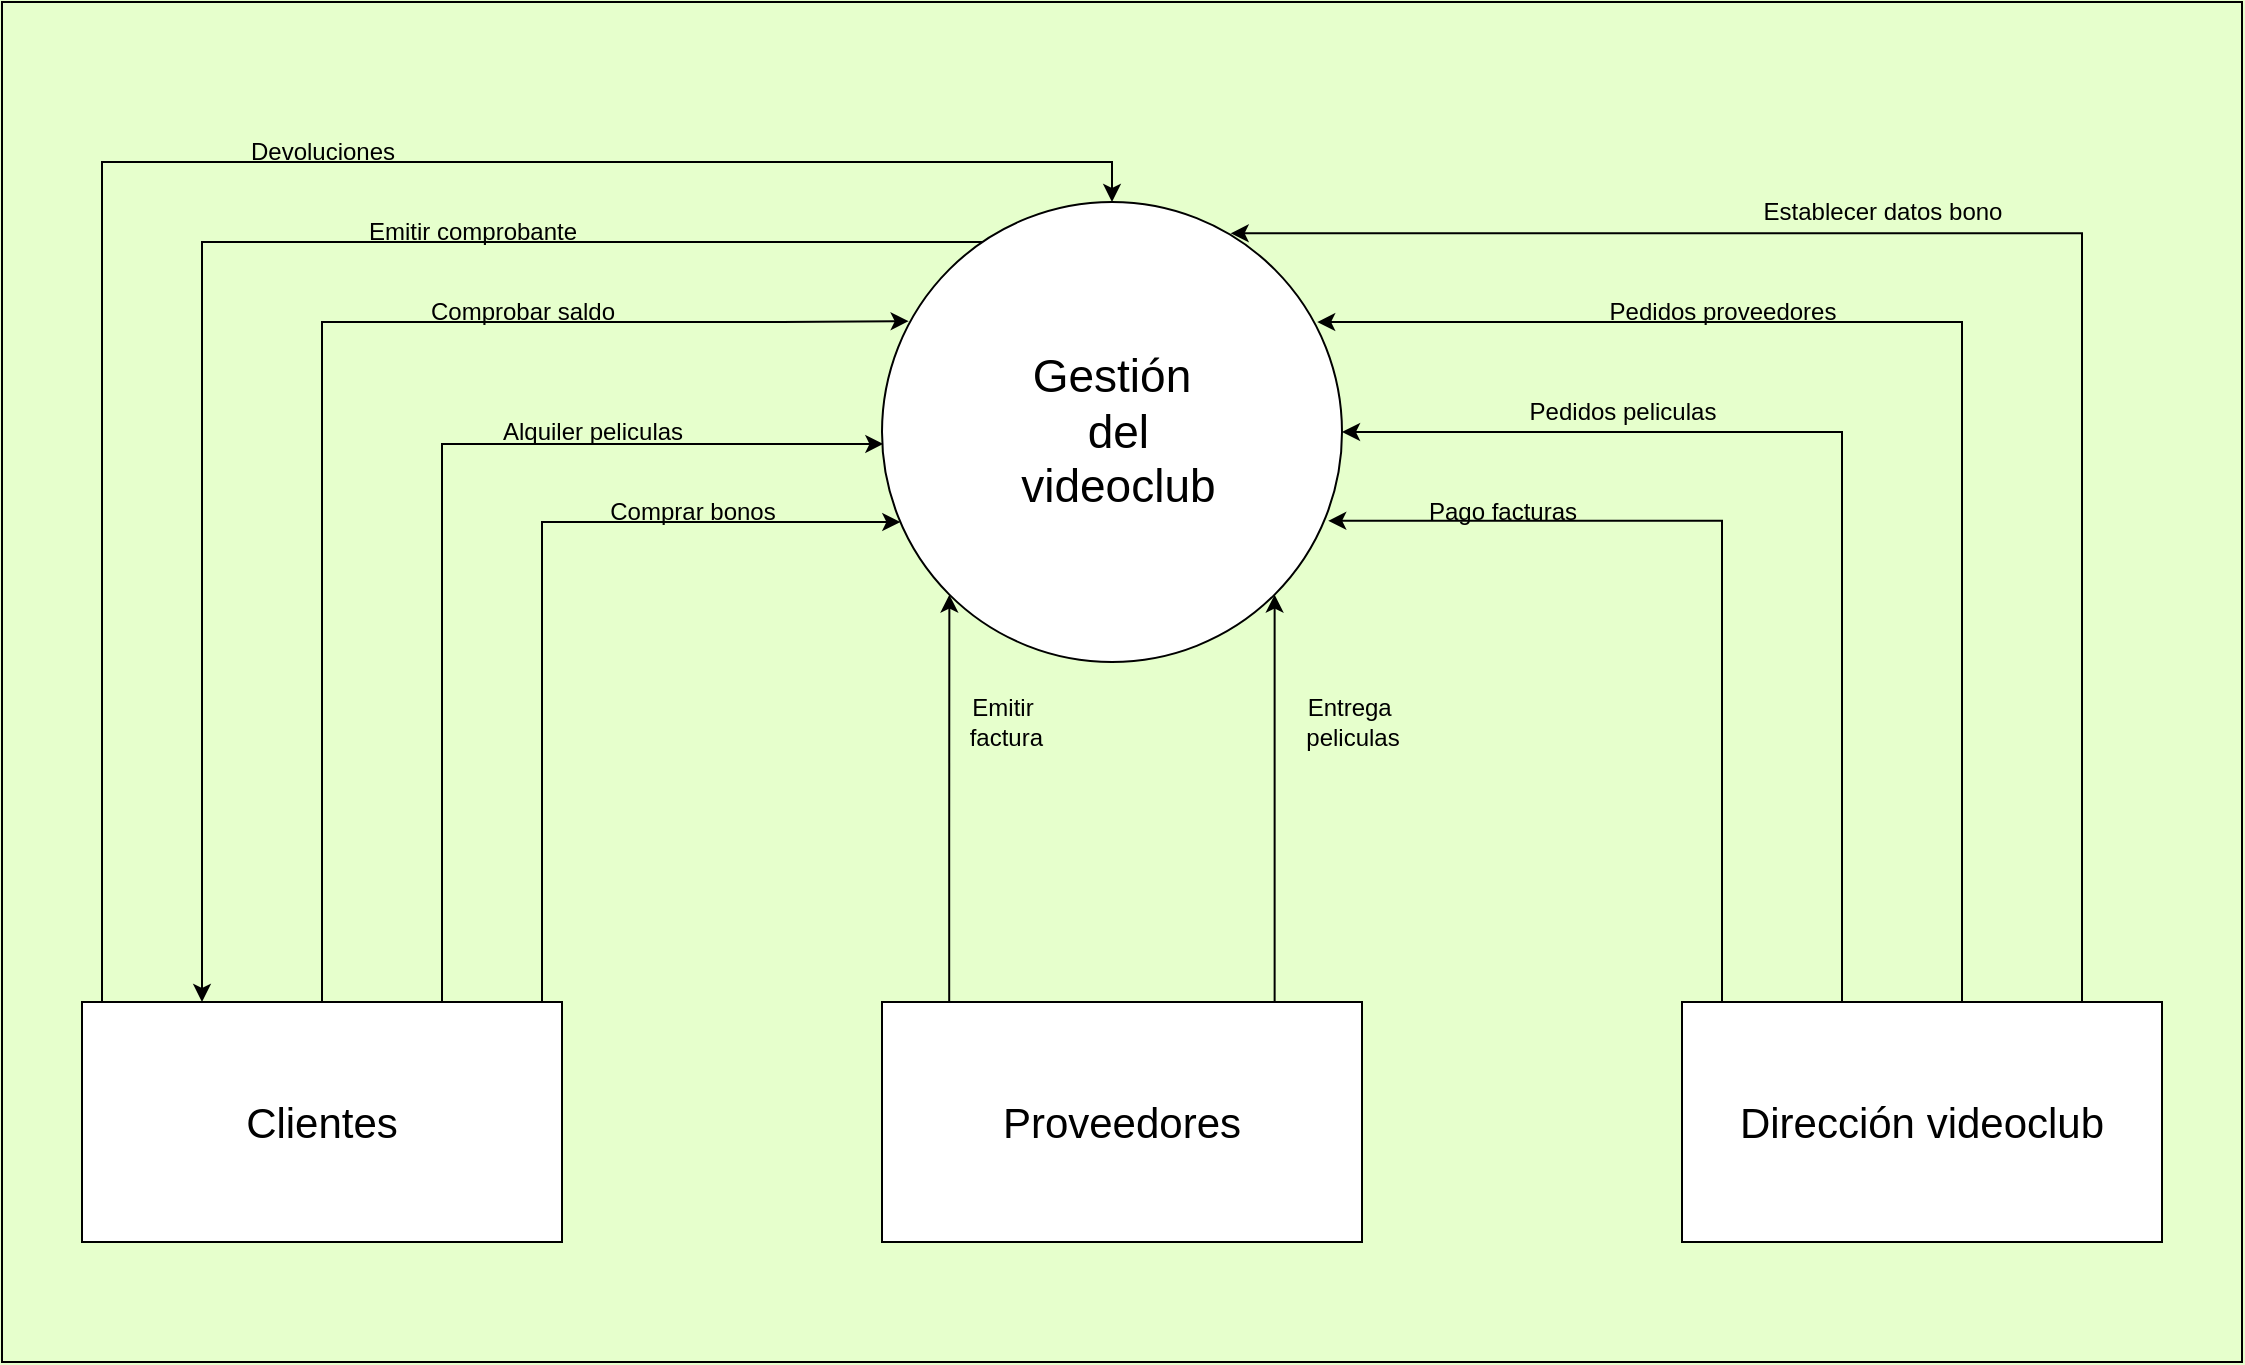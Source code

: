 <mxfile version="23.1.4" type="device">
  <diagram name="Página-1" id="EmJALiMdoSDPTrJ1RiPm">
    <mxGraphModel dx="1165" dy="588" grid="1" gridSize="10" guides="1" tooltips="1" connect="1" arrows="1" fold="1" page="1" pageScale="1" pageWidth="1169" pageHeight="827" background="#E6FFCC" math="0" shadow="0">
      <root>
        <mxCell id="0" />
        <mxCell id="1" parent="0" />
        <mxCell id="YE4T8GTn03a8acSIZcWk-19" value="" style="rounded=0;whiteSpace=wrap;html=1;fillColor=none;" vertex="1" parent="1">
          <mxGeometry x="40" y="80" width="1120" height="680" as="geometry" />
        </mxCell>
        <mxCell id="YE4T8GTn03a8acSIZcWk-8" style="edgeStyle=orthogonalEdgeStyle;rounded=0;orthogonalLoop=1;jettySize=auto;html=1;exitX=0.5;exitY=0;exitDx=0;exitDy=0;entryX=0.044;entryY=0;entryDx=0;entryDy=0;entryPerimeter=0;startArrow=classic;startFill=1;endArrow=none;endFill=0;" edge="1" parent="1" source="dgO8ZEKT8CytuHklvyCe-1" target="dgO8ZEKT8CytuHklvyCe-3">
          <mxGeometry relative="1" as="geometry">
            <mxPoint x="100" y="610" as="targetPoint" />
            <Array as="points">
              <mxPoint x="595" y="160" />
              <mxPoint x="90" y="160" />
              <mxPoint x="90" y="610" />
              <mxPoint x="91" y="610" />
            </Array>
          </mxGeometry>
        </mxCell>
        <mxCell id="dgO8ZEKT8CytuHklvyCe-1" value="&lt;div style=&quot;font-size: 23px;&quot;&gt;&lt;font style=&quot;font-size: 23px;&quot;&gt;Gestión&lt;/font&gt;&lt;/div&gt;&lt;div style=&quot;font-size: 23px;&quot;&gt;&lt;font style=&quot;font-size: 23px;&quot;&gt;&amp;nbsp;del&lt;/font&gt;&lt;/div&gt;&lt;div style=&quot;font-size: 23px;&quot;&gt;&lt;font style=&quot;font-size: 23px;&quot;&gt;&amp;nbsp;videoclub&lt;/font&gt;&lt;/div&gt;" style="ellipse;whiteSpace=wrap;html=1;aspect=fixed;" parent="1" vertex="1">
          <mxGeometry x="480" y="180" width="230" height="230" as="geometry" />
        </mxCell>
        <mxCell id="YE4T8GTn03a8acSIZcWk-4" style="edgeStyle=orthogonalEdgeStyle;rounded=0;orthogonalLoop=1;jettySize=auto;html=1;exitX=1;exitY=0;exitDx=0;exitDy=0;" edge="1" parent="1" source="dgO8ZEKT8CytuHklvyCe-3" target="dgO8ZEKT8CytuHklvyCe-1">
          <mxGeometry relative="1" as="geometry">
            <mxPoint x="470" y="340" as="targetPoint" />
            <Array as="points">
              <mxPoint x="310" y="660" />
              <mxPoint x="310" y="340" />
            </Array>
          </mxGeometry>
        </mxCell>
        <mxCell id="YE4T8GTn03a8acSIZcWk-5" style="edgeStyle=orthogonalEdgeStyle;rounded=0;orthogonalLoop=1;jettySize=auto;html=1;exitX=0.75;exitY=0;exitDx=0;exitDy=0;entryX=0.003;entryY=0.526;entryDx=0;entryDy=0;entryPerimeter=0;" edge="1" parent="1" source="dgO8ZEKT8CytuHklvyCe-3" target="dgO8ZEKT8CytuHklvyCe-1">
          <mxGeometry relative="1" as="geometry">
            <mxPoint x="260" y="620.61" as="sourcePoint" />
            <mxPoint x="470" y="320" as="targetPoint" />
            <Array as="points">
              <mxPoint x="260" y="301" />
            </Array>
          </mxGeometry>
        </mxCell>
        <mxCell id="YE4T8GTn03a8acSIZcWk-6" style="edgeStyle=orthogonalEdgeStyle;rounded=0;orthogonalLoop=1;jettySize=auto;html=1;exitX=0.5;exitY=0;exitDx=0;exitDy=0;entryX=0.058;entryY=0.259;entryDx=0;entryDy=0;entryPerimeter=0;" edge="1" parent="1" target="dgO8ZEKT8CytuHklvyCe-1">
          <mxGeometry relative="1" as="geometry">
            <mxPoint x="90" y="660" as="sourcePoint" />
            <mxPoint x="430" y="250" as="targetPoint" />
            <Array as="points">
              <mxPoint x="200" y="660" />
              <mxPoint x="200" y="240" />
              <mxPoint x="430" y="240" />
            </Array>
          </mxGeometry>
        </mxCell>
        <mxCell id="YE4T8GTn03a8acSIZcWk-7" style="edgeStyle=orthogonalEdgeStyle;rounded=0;orthogonalLoop=1;jettySize=auto;html=1;exitX=0.25;exitY=0;exitDx=0;exitDy=0;startArrow=classic;startFill=1;endArrow=none;endFill=0;" edge="1" parent="1" source="dgO8ZEKT8CytuHklvyCe-3" target="dgO8ZEKT8CytuHklvyCe-1">
          <mxGeometry relative="1" as="geometry">
            <Array as="points">
              <mxPoint x="140" y="200" />
            </Array>
          </mxGeometry>
        </mxCell>
        <mxCell id="dgO8ZEKT8CytuHklvyCe-3" value="&lt;font style=&quot;font-size: 21px;&quot;&gt;Clientes&lt;/font&gt;" style="rounded=0;whiteSpace=wrap;html=1;" parent="1" vertex="1">
          <mxGeometry x="80" y="580" width="240" height="120" as="geometry" />
        </mxCell>
        <mxCell id="dgO8ZEKT8CytuHklvyCe-7" value="&lt;div&gt;Alquiler peliculas&lt;/div&gt;" style="text;html=1;align=center;verticalAlign=middle;resizable=0;points=[];autosize=1;strokeColor=none;fillColor=none;rotation=0;" parent="1" vertex="1">
          <mxGeometry x="280" y="280" width="110" height="30" as="geometry" />
        </mxCell>
        <mxCell id="dgO8ZEKT8CytuHklvyCe-9" value="&lt;div&gt;Comprar bonos&lt;/div&gt;" style="text;html=1;align=center;verticalAlign=middle;resizable=0;points=[];autosize=1;strokeColor=none;fillColor=none;rotation=0;" parent="1" vertex="1">
          <mxGeometry x="330" y="320" width="110" height="30" as="geometry" />
        </mxCell>
        <mxCell id="dgO8ZEKT8CytuHklvyCe-11" value="Comprobar saldo" style="text;html=1;align=center;verticalAlign=middle;resizable=0;points=[];autosize=1;strokeColor=none;fillColor=none;rotation=0;" parent="1" vertex="1">
          <mxGeometry x="240" y="220" width="120" height="30" as="geometry" />
        </mxCell>
        <mxCell id="dgO8ZEKT8CytuHklvyCe-13" value="&lt;div&gt;Emitir comprobante&lt;/div&gt;" style="text;html=1;align=center;verticalAlign=middle;resizable=0;points=[];autosize=1;strokeColor=none;fillColor=none;rotation=0;" parent="1" vertex="1">
          <mxGeometry x="210" y="180" width="130" height="30" as="geometry" />
        </mxCell>
        <mxCell id="dgO8ZEKT8CytuHklvyCe-15" value="&lt;div&gt;Devoluciones&lt;/div&gt;" style="text;html=1;align=center;verticalAlign=middle;resizable=0;points=[];autosize=1;strokeColor=none;fillColor=none;rotation=0;" parent="1" vertex="1">
          <mxGeometry x="150" y="140" width="100" height="30" as="geometry" />
        </mxCell>
        <mxCell id="dgO8ZEKT8CytuHklvyCe-17" value="&lt;div&gt;Pedidos peliculas&lt;/div&gt;" style="text;html=1;align=center;verticalAlign=middle;resizable=0;points=[];autosize=1;strokeColor=none;fillColor=none;rotation=0;" parent="1" vertex="1">
          <mxGeometry x="790" y="270" width="120" height="30" as="geometry" />
        </mxCell>
        <mxCell id="dgO8ZEKT8CytuHklvyCe-21" value="&lt;div&gt;Emitir&lt;/div&gt;&lt;div&gt;&amp;nbsp;factura&lt;/div&gt;" style="text;html=1;align=center;verticalAlign=middle;resizable=0;points=[];autosize=1;strokeColor=none;fillColor=none;rotation=0;" parent="1" vertex="1">
          <mxGeometry x="510" y="420" width="60" height="40" as="geometry" />
        </mxCell>
        <mxCell id="dgO8ZEKT8CytuHklvyCe-24" value="&lt;div&gt;Entrega&amp;nbsp;&lt;/div&gt;&lt;div&gt;peliculas&lt;/div&gt;" style="text;html=1;align=center;verticalAlign=middle;resizable=0;points=[];autosize=1;strokeColor=none;fillColor=none;rotation=0;" parent="1" vertex="1">
          <mxGeometry x="680" y="420" width="70" height="40" as="geometry" />
        </mxCell>
        <mxCell id="YE4T8GTn03a8acSIZcWk-9" style="edgeStyle=orthogonalEdgeStyle;rounded=0;orthogonalLoop=1;jettySize=auto;html=1;exitX=0.14;exitY=-0.003;exitDx=0;exitDy=0;entryX=0;entryY=1;entryDx=0;entryDy=0;exitPerimeter=0;" edge="1" parent="1" source="YE4T8GTn03a8acSIZcWk-2" target="dgO8ZEKT8CytuHklvyCe-1">
          <mxGeometry relative="1" as="geometry" />
        </mxCell>
        <mxCell id="YE4T8GTn03a8acSIZcWk-11" style="edgeStyle=orthogonalEdgeStyle;rounded=0;orthogonalLoop=1;jettySize=auto;html=1;exitX=0.818;exitY=0.006;exitDx=0;exitDy=0;entryX=1;entryY=1;entryDx=0;entryDy=0;exitPerimeter=0;" edge="1" parent="1" source="YE4T8GTn03a8acSIZcWk-2" target="dgO8ZEKT8CytuHklvyCe-1">
          <mxGeometry relative="1" as="geometry" />
        </mxCell>
        <mxCell id="YE4T8GTn03a8acSIZcWk-2" value="&lt;div style=&quot;font-size: 13px;&quot;&gt;&lt;font style=&quot;font-size: 21px;&quot;&gt;Proveedores&lt;/font&gt;&lt;/div&gt;" style="rounded=0;whiteSpace=wrap;html=1;" vertex="1" parent="1">
          <mxGeometry x="480" y="580" width="240" height="120" as="geometry" />
        </mxCell>
        <mxCell id="YE4T8GTn03a8acSIZcWk-12" style="edgeStyle=orthogonalEdgeStyle;rounded=0;orthogonalLoop=1;jettySize=auto;html=1;exitX=0.25;exitY=0;exitDx=0;exitDy=0;entryX=1;entryY=0.5;entryDx=0;entryDy=0;" edge="1" parent="1" source="YE4T8GTn03a8acSIZcWk-3" target="dgO8ZEKT8CytuHklvyCe-1">
          <mxGeometry relative="1" as="geometry">
            <Array as="points">
              <mxPoint x="960" y="660" />
              <mxPoint x="960" y="295" />
            </Array>
          </mxGeometry>
        </mxCell>
        <mxCell id="YE4T8GTn03a8acSIZcWk-13" style="edgeStyle=orthogonalEdgeStyle;rounded=0;orthogonalLoop=1;jettySize=auto;html=1;exitX=0;exitY=0;exitDx=0;exitDy=0;entryX=0.97;entryY=0.693;entryDx=0;entryDy=0;entryPerimeter=0;" edge="1" parent="1" source="YE4T8GTn03a8acSIZcWk-3" target="dgO8ZEKT8CytuHklvyCe-1">
          <mxGeometry relative="1" as="geometry">
            <mxPoint x="790" y="350" as="targetPoint" />
            <Array as="points">
              <mxPoint x="900" y="660" />
              <mxPoint x="900" y="339" />
            </Array>
          </mxGeometry>
        </mxCell>
        <mxCell id="YE4T8GTn03a8acSIZcWk-15" style="edgeStyle=orthogonalEdgeStyle;rounded=0;orthogonalLoop=1;jettySize=auto;html=1;exitX=0.5;exitY=0;exitDx=0;exitDy=0;entryX=0.946;entryY=0.261;entryDx=0;entryDy=0;entryPerimeter=0;" edge="1" parent="1" source="YE4T8GTn03a8acSIZcWk-3" target="dgO8ZEKT8CytuHklvyCe-1">
          <mxGeometry relative="1" as="geometry">
            <mxPoint x="740" y="260" as="targetPoint" />
            <Array as="points">
              <mxPoint x="1020" y="660" />
              <mxPoint x="1020" y="240" />
            </Array>
          </mxGeometry>
        </mxCell>
        <mxCell id="YE4T8GTn03a8acSIZcWk-17" style="edgeStyle=orthogonalEdgeStyle;rounded=0;orthogonalLoop=1;jettySize=auto;html=1;exitX=0.75;exitY=0;exitDx=0;exitDy=0;entryX=0.758;entryY=0.068;entryDx=0;entryDy=0;entryPerimeter=0;" edge="1" parent="1" source="YE4T8GTn03a8acSIZcWk-3" target="dgO8ZEKT8CytuHklvyCe-1">
          <mxGeometry relative="1" as="geometry">
            <mxPoint x="760" y="170" as="targetPoint" />
            <Array as="points">
              <mxPoint x="1080" y="660" />
              <mxPoint x="1080" y="196" />
            </Array>
          </mxGeometry>
        </mxCell>
        <mxCell id="YE4T8GTn03a8acSIZcWk-3" value="&lt;font style=&quot;font-size: 21px;&quot;&gt;Dirección videoclub&lt;/font&gt;" style="rounded=0;whiteSpace=wrap;html=1;" vertex="1" parent="1">
          <mxGeometry x="880" y="580" width="240" height="120" as="geometry" />
        </mxCell>
        <mxCell id="YE4T8GTn03a8acSIZcWk-14" value="Pago facturas" style="text;html=1;align=center;verticalAlign=middle;resizable=0;points=[];autosize=1;strokeColor=none;fillColor=none;rotation=0;" vertex="1" parent="1">
          <mxGeometry x="740" y="320" width="100" height="30" as="geometry" />
        </mxCell>
        <mxCell id="YE4T8GTn03a8acSIZcWk-16" value="&lt;div&gt;Pedidos proveedores&lt;/div&gt;" style="text;html=1;align=center;verticalAlign=middle;resizable=0;points=[];autosize=1;strokeColor=none;fillColor=none;rotation=0;" vertex="1" parent="1">
          <mxGeometry x="830" y="220" width="140" height="30" as="geometry" />
        </mxCell>
        <mxCell id="YE4T8GTn03a8acSIZcWk-18" value="&lt;div&gt;Establecer datos bono&lt;/div&gt;" style="text;html=1;align=center;verticalAlign=middle;resizable=0;points=[];autosize=1;strokeColor=none;fillColor=none;" vertex="1" parent="1">
          <mxGeometry x="910" y="170" width="140" height="30" as="geometry" />
        </mxCell>
      </root>
    </mxGraphModel>
  </diagram>
</mxfile>
